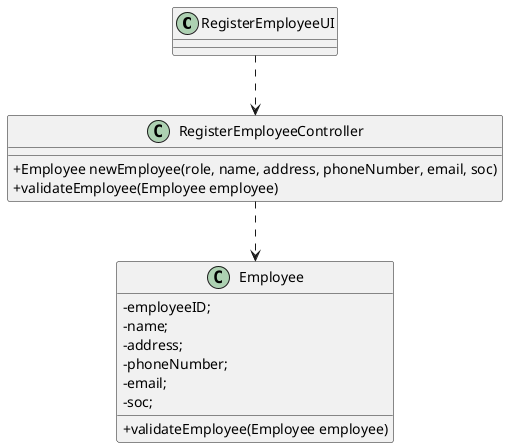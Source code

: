 @startuml
skinparam classAttributeIconSize 0

class RegisterEmployeeUI
{
}

class RegisterEmployeeController
{
    +Employee newEmployee(role, name, address, phoneNumber, email, soc)
    +validateEmployee(Employee employee)
}

class Employee
{
	-employeeID;
	-name;
	-address;
	-phoneNumber;
	-email;
	-soc;
    +validateEmployee(Employee employee)
}

RegisterEmployeeUI ..> RegisterEmployeeController
RegisterEmployeeController ..> Employee
@enduml
